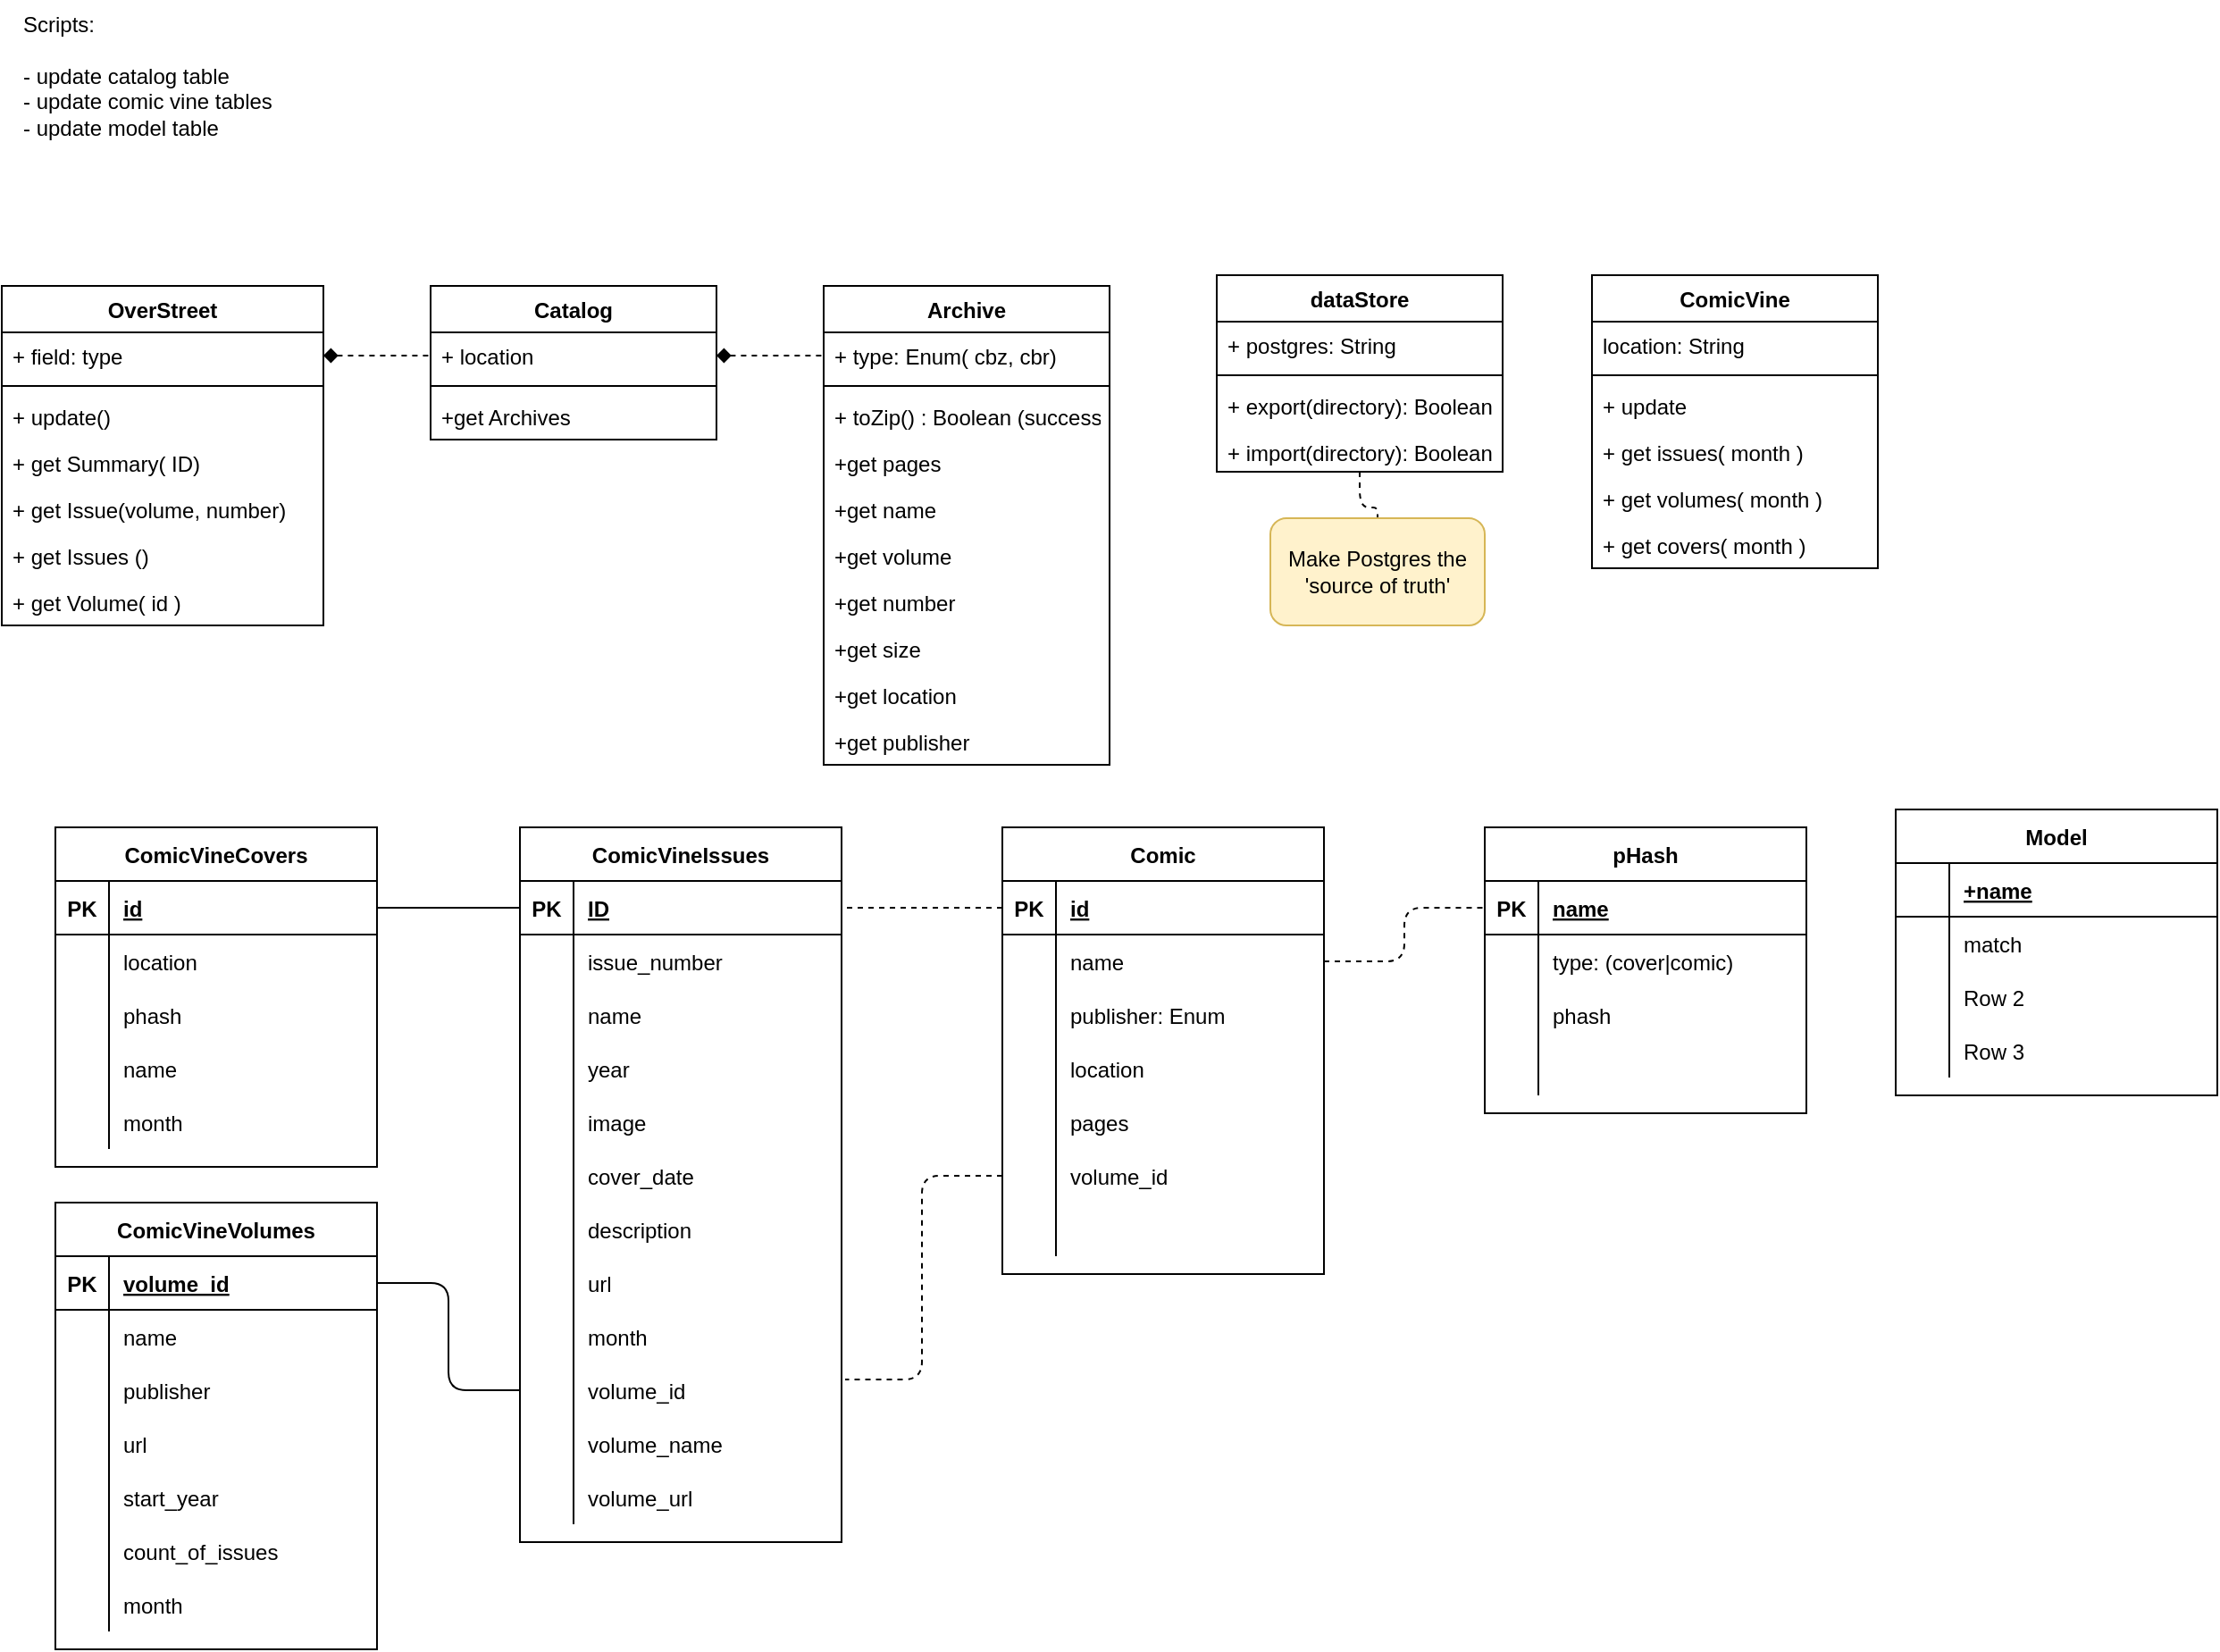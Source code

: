 <mxfile version="14.5.1" type="github">
  <diagram id="c1I_f8SyHhkU-Pk8lgE2" name="Page-1">
    <mxGraphModel dx="1041" dy="724" grid="1" gridSize="10" guides="1" tooltips="1" connect="1" arrows="1" fold="1" page="1" pageScale="1" pageWidth="850" pageHeight="1100" math="0" shadow="0">
      <root>
        <mxCell id="0" />
        <mxCell id="1" parent="0" />
        <mxCell id="1IS7BStLVFcR3rTWdyig-1" value="ComicVineIssues" style="shape=table;startSize=30;container=1;collapsible=1;childLayout=tableLayout;fixedRows=1;rowLines=0;fontStyle=1;align=center;resizeLast=1;" vertex="1" parent="1">
          <mxGeometry x="360" y="513" width="180" height="400" as="geometry">
            <mxRectangle x="330" y="240" width="70" height="30" as="alternateBounds" />
          </mxGeometry>
        </mxCell>
        <mxCell id="1IS7BStLVFcR3rTWdyig-2" value="" style="shape=partialRectangle;collapsible=0;dropTarget=0;pointerEvents=0;fillColor=none;top=0;left=0;bottom=1;right=0;points=[[0,0.5],[1,0.5]];portConstraint=eastwest;" vertex="1" parent="1IS7BStLVFcR3rTWdyig-1">
          <mxGeometry y="30" width="180" height="30" as="geometry" />
        </mxCell>
        <mxCell id="1IS7BStLVFcR3rTWdyig-3" value="PK" style="shape=partialRectangle;connectable=0;fillColor=none;top=0;left=0;bottom=0;right=0;fontStyle=1;overflow=hidden;" vertex="1" parent="1IS7BStLVFcR3rTWdyig-2">
          <mxGeometry width="30" height="30" as="geometry" />
        </mxCell>
        <mxCell id="1IS7BStLVFcR3rTWdyig-4" value="ID" style="shape=partialRectangle;connectable=0;fillColor=none;top=0;left=0;bottom=0;right=0;align=left;spacingLeft=6;fontStyle=5;overflow=hidden;" vertex="1" parent="1IS7BStLVFcR3rTWdyig-2">
          <mxGeometry x="30" width="150" height="30" as="geometry" />
        </mxCell>
        <mxCell id="1IS7BStLVFcR3rTWdyig-21" value="" style="shape=partialRectangle;collapsible=0;dropTarget=0;pointerEvents=0;fillColor=none;top=0;left=0;bottom=0;right=0;points=[[0,0.5],[1,0.5]];portConstraint=eastwest;" vertex="1" parent="1IS7BStLVFcR3rTWdyig-1">
          <mxGeometry y="60" width="180" height="30" as="geometry" />
        </mxCell>
        <mxCell id="1IS7BStLVFcR3rTWdyig-22" value="" style="shape=partialRectangle;connectable=0;fillColor=none;top=0;left=0;bottom=0;right=0;editable=1;overflow=hidden;" vertex="1" parent="1IS7BStLVFcR3rTWdyig-21">
          <mxGeometry width="30" height="30" as="geometry" />
        </mxCell>
        <mxCell id="1IS7BStLVFcR3rTWdyig-23" value="issue_number" style="shape=partialRectangle;connectable=0;fillColor=none;top=0;left=0;bottom=0;right=0;align=left;spacingLeft=6;overflow=hidden;" vertex="1" parent="1IS7BStLVFcR3rTWdyig-21">
          <mxGeometry x="30" width="150" height="30" as="geometry" />
        </mxCell>
        <mxCell id="1IS7BStLVFcR3rTWdyig-192" value="" style="shape=partialRectangle;collapsible=0;dropTarget=0;pointerEvents=0;fillColor=none;top=0;left=0;bottom=0;right=0;points=[[0,0.5],[1,0.5]];portConstraint=eastwest;" vertex="1" parent="1IS7BStLVFcR3rTWdyig-1">
          <mxGeometry y="90" width="180" height="30" as="geometry" />
        </mxCell>
        <mxCell id="1IS7BStLVFcR3rTWdyig-193" value="" style="shape=partialRectangle;connectable=0;fillColor=none;top=0;left=0;bottom=0;right=0;editable=1;overflow=hidden;" vertex="1" parent="1IS7BStLVFcR3rTWdyig-192">
          <mxGeometry width="30" height="30" as="geometry" />
        </mxCell>
        <mxCell id="1IS7BStLVFcR3rTWdyig-194" value="name" style="shape=partialRectangle;connectable=0;fillColor=none;top=0;left=0;bottom=0;right=0;align=left;spacingLeft=6;overflow=hidden;" vertex="1" parent="1IS7BStLVFcR3rTWdyig-192">
          <mxGeometry x="30" width="150" height="30" as="geometry" />
        </mxCell>
        <mxCell id="1IS7BStLVFcR3rTWdyig-5" value="" style="shape=partialRectangle;collapsible=0;dropTarget=0;pointerEvents=0;fillColor=none;top=0;left=0;bottom=0;right=0;points=[[0,0.5],[1,0.5]];portConstraint=eastwest;" vertex="1" parent="1IS7BStLVFcR3rTWdyig-1">
          <mxGeometry y="120" width="180" height="30" as="geometry" />
        </mxCell>
        <mxCell id="1IS7BStLVFcR3rTWdyig-6" value="" style="shape=partialRectangle;connectable=0;fillColor=none;top=0;left=0;bottom=0;right=0;editable=1;overflow=hidden;" vertex="1" parent="1IS7BStLVFcR3rTWdyig-5">
          <mxGeometry width="30" height="30" as="geometry" />
        </mxCell>
        <mxCell id="1IS7BStLVFcR3rTWdyig-7" value="year" style="shape=partialRectangle;connectable=0;fillColor=none;top=0;left=0;bottom=0;right=0;align=left;spacingLeft=6;overflow=hidden;" vertex="1" parent="1IS7BStLVFcR3rTWdyig-5">
          <mxGeometry x="30" width="150" height="30" as="geometry" />
        </mxCell>
        <mxCell id="1IS7BStLVFcR3rTWdyig-11" value="" style="shape=partialRectangle;collapsible=0;dropTarget=0;pointerEvents=0;fillColor=none;top=0;left=0;bottom=0;right=0;points=[[0,0.5],[1,0.5]];portConstraint=eastwest;" vertex="1" parent="1IS7BStLVFcR3rTWdyig-1">
          <mxGeometry y="150" width="180" height="30" as="geometry" />
        </mxCell>
        <mxCell id="1IS7BStLVFcR3rTWdyig-12" value="" style="shape=partialRectangle;connectable=0;fillColor=none;top=0;left=0;bottom=0;right=0;editable=1;overflow=hidden;" vertex="1" parent="1IS7BStLVFcR3rTWdyig-11">
          <mxGeometry width="30" height="30" as="geometry" />
        </mxCell>
        <mxCell id="1IS7BStLVFcR3rTWdyig-13" value="image" style="shape=partialRectangle;connectable=0;fillColor=none;top=0;left=0;bottom=0;right=0;align=left;spacingLeft=6;overflow=hidden;" vertex="1" parent="1IS7BStLVFcR3rTWdyig-11">
          <mxGeometry x="30" width="150" height="30" as="geometry" />
        </mxCell>
        <mxCell id="1IS7BStLVFcR3rTWdyig-15" value="" style="shape=partialRectangle;collapsible=0;dropTarget=0;pointerEvents=0;fillColor=none;top=0;left=0;bottom=0;right=0;points=[[0,0.5],[1,0.5]];portConstraint=eastwest;" vertex="1" parent="1IS7BStLVFcR3rTWdyig-1">
          <mxGeometry y="180" width="180" height="30" as="geometry" />
        </mxCell>
        <mxCell id="1IS7BStLVFcR3rTWdyig-16" value="" style="shape=partialRectangle;connectable=0;fillColor=none;top=0;left=0;bottom=0;right=0;editable=1;overflow=hidden;" vertex="1" parent="1IS7BStLVFcR3rTWdyig-15">
          <mxGeometry width="30" height="30" as="geometry" />
        </mxCell>
        <mxCell id="1IS7BStLVFcR3rTWdyig-17" value="cover_date" style="shape=partialRectangle;connectable=0;fillColor=none;top=0;left=0;bottom=0;right=0;align=left;spacingLeft=6;overflow=hidden;" vertex="1" parent="1IS7BStLVFcR3rTWdyig-15">
          <mxGeometry x="30" width="150" height="30" as="geometry" />
        </mxCell>
        <mxCell id="1IS7BStLVFcR3rTWdyig-18" value="" style="shape=partialRectangle;collapsible=0;dropTarget=0;pointerEvents=0;fillColor=none;top=0;left=0;bottom=0;right=0;points=[[0,0.5],[1,0.5]];portConstraint=eastwest;" vertex="1" parent="1IS7BStLVFcR3rTWdyig-1">
          <mxGeometry y="210" width="180" height="30" as="geometry" />
        </mxCell>
        <mxCell id="1IS7BStLVFcR3rTWdyig-19" value="" style="shape=partialRectangle;connectable=0;fillColor=none;top=0;left=0;bottom=0;right=0;editable=1;overflow=hidden;" vertex="1" parent="1IS7BStLVFcR3rTWdyig-18">
          <mxGeometry width="30" height="30" as="geometry" />
        </mxCell>
        <mxCell id="1IS7BStLVFcR3rTWdyig-20" value="description" style="shape=partialRectangle;connectable=0;fillColor=none;top=0;left=0;bottom=0;right=0;align=left;spacingLeft=6;overflow=hidden;" vertex="1" parent="1IS7BStLVFcR3rTWdyig-18">
          <mxGeometry x="30" width="150" height="30" as="geometry" />
        </mxCell>
        <mxCell id="1IS7BStLVFcR3rTWdyig-24" value="" style="shape=partialRectangle;collapsible=0;dropTarget=0;pointerEvents=0;fillColor=none;top=0;left=0;bottom=0;right=0;points=[[0,0.5],[1,0.5]];portConstraint=eastwest;" vertex="1" parent="1IS7BStLVFcR3rTWdyig-1">
          <mxGeometry y="240" width="180" height="30" as="geometry" />
        </mxCell>
        <mxCell id="1IS7BStLVFcR3rTWdyig-25" value="" style="shape=partialRectangle;connectable=0;fillColor=none;top=0;left=0;bottom=0;right=0;editable=1;overflow=hidden;" vertex="1" parent="1IS7BStLVFcR3rTWdyig-24">
          <mxGeometry width="30" height="30" as="geometry" />
        </mxCell>
        <mxCell id="1IS7BStLVFcR3rTWdyig-26" value="url" style="shape=partialRectangle;connectable=0;fillColor=none;top=0;left=0;bottom=0;right=0;align=left;spacingLeft=6;overflow=hidden;" vertex="1" parent="1IS7BStLVFcR3rTWdyig-24">
          <mxGeometry x="30" width="150" height="30" as="geometry" />
        </mxCell>
        <mxCell id="1IS7BStLVFcR3rTWdyig-109" value="" style="shape=partialRectangle;collapsible=0;dropTarget=0;pointerEvents=0;fillColor=none;top=0;left=0;bottom=0;right=0;points=[[0,0.5],[1,0.5]];portConstraint=eastwest;" vertex="1" parent="1IS7BStLVFcR3rTWdyig-1">
          <mxGeometry y="270" width="180" height="30" as="geometry" />
        </mxCell>
        <mxCell id="1IS7BStLVFcR3rTWdyig-110" value="" style="shape=partialRectangle;connectable=0;fillColor=none;top=0;left=0;bottom=0;right=0;editable=1;overflow=hidden;" vertex="1" parent="1IS7BStLVFcR3rTWdyig-109">
          <mxGeometry width="30" height="30" as="geometry" />
        </mxCell>
        <mxCell id="1IS7BStLVFcR3rTWdyig-111" value="month" style="shape=partialRectangle;connectable=0;fillColor=none;top=0;left=0;bottom=0;right=0;align=left;spacingLeft=6;overflow=hidden;" vertex="1" parent="1IS7BStLVFcR3rTWdyig-109">
          <mxGeometry x="30" width="150" height="30" as="geometry" />
        </mxCell>
        <mxCell id="1IS7BStLVFcR3rTWdyig-8" value="" style="shape=partialRectangle;collapsible=0;dropTarget=0;pointerEvents=0;fillColor=none;top=0;left=0;bottom=0;right=0;points=[[0,0.5],[1,0.5]];portConstraint=eastwest;" vertex="1" parent="1IS7BStLVFcR3rTWdyig-1">
          <mxGeometry y="300" width="180" height="30" as="geometry" />
        </mxCell>
        <mxCell id="1IS7BStLVFcR3rTWdyig-9" value="" style="shape=partialRectangle;connectable=0;fillColor=none;top=0;left=0;bottom=0;right=0;editable=1;overflow=hidden;" vertex="1" parent="1IS7BStLVFcR3rTWdyig-8">
          <mxGeometry width="30" height="30" as="geometry" />
        </mxCell>
        <mxCell id="1IS7BStLVFcR3rTWdyig-10" value="volume_id" style="shape=partialRectangle;connectable=0;fillColor=none;top=0;left=0;bottom=0;right=0;align=left;spacingLeft=6;overflow=hidden;" vertex="1" parent="1IS7BStLVFcR3rTWdyig-8">
          <mxGeometry x="30" width="150" height="30" as="geometry" />
        </mxCell>
        <mxCell id="1IS7BStLVFcR3rTWdyig-195" value="" style="shape=partialRectangle;collapsible=0;dropTarget=0;pointerEvents=0;fillColor=none;top=0;left=0;bottom=0;right=0;points=[[0,0.5],[1,0.5]];portConstraint=eastwest;" vertex="1" parent="1IS7BStLVFcR3rTWdyig-1">
          <mxGeometry y="330" width="180" height="30" as="geometry" />
        </mxCell>
        <mxCell id="1IS7BStLVFcR3rTWdyig-196" value="" style="shape=partialRectangle;connectable=0;fillColor=none;top=0;left=0;bottom=0;right=0;editable=1;overflow=hidden;" vertex="1" parent="1IS7BStLVFcR3rTWdyig-195">
          <mxGeometry width="30" height="30" as="geometry" />
        </mxCell>
        <mxCell id="1IS7BStLVFcR3rTWdyig-197" value="volume_name" style="shape=partialRectangle;connectable=0;fillColor=none;top=0;left=0;bottom=0;right=0;align=left;spacingLeft=6;overflow=hidden;" vertex="1" parent="1IS7BStLVFcR3rTWdyig-195">
          <mxGeometry x="30" width="150" height="30" as="geometry" />
        </mxCell>
        <mxCell id="1IS7BStLVFcR3rTWdyig-198" value="" style="shape=partialRectangle;collapsible=0;dropTarget=0;pointerEvents=0;fillColor=none;top=0;left=0;bottom=0;right=0;points=[[0,0.5],[1,0.5]];portConstraint=eastwest;" vertex="1" parent="1IS7BStLVFcR3rTWdyig-1">
          <mxGeometry y="360" width="180" height="30" as="geometry" />
        </mxCell>
        <mxCell id="1IS7BStLVFcR3rTWdyig-199" value="" style="shape=partialRectangle;connectable=0;fillColor=none;top=0;left=0;bottom=0;right=0;editable=1;overflow=hidden;" vertex="1" parent="1IS7BStLVFcR3rTWdyig-198">
          <mxGeometry width="30" height="30" as="geometry" />
        </mxCell>
        <mxCell id="1IS7BStLVFcR3rTWdyig-200" value="volume_url" style="shape=partialRectangle;connectable=0;fillColor=none;top=0;left=0;bottom=0;right=0;align=left;spacingLeft=6;overflow=hidden;" vertex="1" parent="1IS7BStLVFcR3rTWdyig-198">
          <mxGeometry x="30" width="150" height="30" as="geometry" />
        </mxCell>
        <mxCell id="1IS7BStLVFcR3rTWdyig-27" value="ComicVineCovers" style="shape=table;startSize=30;container=1;collapsible=1;childLayout=tableLayout;fixedRows=1;rowLines=0;fontStyle=1;align=center;resizeLast=1;" vertex="1" parent="1">
          <mxGeometry x="100" y="513" width="180" height="190" as="geometry" />
        </mxCell>
        <mxCell id="1IS7BStLVFcR3rTWdyig-28" value="" style="shape=partialRectangle;collapsible=0;dropTarget=0;pointerEvents=0;fillColor=none;top=0;left=0;bottom=1;right=0;points=[[0,0.5],[1,0.5]];portConstraint=eastwest;" vertex="1" parent="1IS7BStLVFcR3rTWdyig-27">
          <mxGeometry y="30" width="180" height="30" as="geometry" />
        </mxCell>
        <mxCell id="1IS7BStLVFcR3rTWdyig-29" value="PK" style="shape=partialRectangle;connectable=0;fillColor=none;top=0;left=0;bottom=0;right=0;fontStyle=1;overflow=hidden;" vertex="1" parent="1IS7BStLVFcR3rTWdyig-28">
          <mxGeometry width="30" height="30" as="geometry" />
        </mxCell>
        <mxCell id="1IS7BStLVFcR3rTWdyig-30" value="id" style="shape=partialRectangle;connectable=0;fillColor=none;top=0;left=0;bottom=0;right=0;align=left;spacingLeft=6;fontStyle=5;overflow=hidden;" vertex="1" parent="1IS7BStLVFcR3rTWdyig-28">
          <mxGeometry x="30" width="150" height="30" as="geometry" />
        </mxCell>
        <mxCell id="1IS7BStLVFcR3rTWdyig-31" value="" style="shape=partialRectangle;collapsible=0;dropTarget=0;pointerEvents=0;fillColor=none;top=0;left=0;bottom=0;right=0;points=[[0,0.5],[1,0.5]];portConstraint=eastwest;" vertex="1" parent="1IS7BStLVFcR3rTWdyig-27">
          <mxGeometry y="60" width="180" height="30" as="geometry" />
        </mxCell>
        <mxCell id="1IS7BStLVFcR3rTWdyig-32" value="" style="shape=partialRectangle;connectable=0;fillColor=none;top=0;left=0;bottom=0;right=0;editable=1;overflow=hidden;" vertex="1" parent="1IS7BStLVFcR3rTWdyig-31">
          <mxGeometry width="30" height="30" as="geometry" />
        </mxCell>
        <mxCell id="1IS7BStLVFcR3rTWdyig-33" value="location" style="shape=partialRectangle;connectable=0;fillColor=none;top=0;left=0;bottom=0;right=0;align=left;spacingLeft=6;overflow=hidden;" vertex="1" parent="1IS7BStLVFcR3rTWdyig-31">
          <mxGeometry x="30" width="150" height="30" as="geometry" />
        </mxCell>
        <mxCell id="1IS7BStLVFcR3rTWdyig-34" value="" style="shape=partialRectangle;collapsible=0;dropTarget=0;pointerEvents=0;fillColor=none;top=0;left=0;bottom=0;right=0;points=[[0,0.5],[1,0.5]];portConstraint=eastwest;" vertex="1" parent="1IS7BStLVFcR3rTWdyig-27">
          <mxGeometry y="90" width="180" height="30" as="geometry" />
        </mxCell>
        <mxCell id="1IS7BStLVFcR3rTWdyig-35" value="" style="shape=partialRectangle;connectable=0;fillColor=none;top=0;left=0;bottom=0;right=0;editable=1;overflow=hidden;" vertex="1" parent="1IS7BStLVFcR3rTWdyig-34">
          <mxGeometry width="30" height="30" as="geometry" />
        </mxCell>
        <mxCell id="1IS7BStLVFcR3rTWdyig-36" value="phash" style="shape=partialRectangle;connectable=0;fillColor=none;top=0;left=0;bottom=0;right=0;align=left;spacingLeft=6;overflow=hidden;" vertex="1" parent="1IS7BStLVFcR3rTWdyig-34">
          <mxGeometry x="30" width="150" height="30" as="geometry" />
        </mxCell>
        <mxCell id="1IS7BStLVFcR3rTWdyig-37" value="" style="shape=partialRectangle;collapsible=0;dropTarget=0;pointerEvents=0;fillColor=none;top=0;left=0;bottom=0;right=0;points=[[0,0.5],[1,0.5]];portConstraint=eastwest;" vertex="1" parent="1IS7BStLVFcR3rTWdyig-27">
          <mxGeometry y="120" width="180" height="30" as="geometry" />
        </mxCell>
        <mxCell id="1IS7BStLVFcR3rTWdyig-38" value="" style="shape=partialRectangle;connectable=0;fillColor=none;top=0;left=0;bottom=0;right=0;editable=1;overflow=hidden;" vertex="1" parent="1IS7BStLVFcR3rTWdyig-37">
          <mxGeometry width="30" height="30" as="geometry" />
        </mxCell>
        <mxCell id="1IS7BStLVFcR3rTWdyig-39" value="name" style="shape=partialRectangle;connectable=0;fillColor=none;top=0;left=0;bottom=0;right=0;align=left;spacingLeft=6;overflow=hidden;" vertex="1" parent="1IS7BStLVFcR3rTWdyig-37">
          <mxGeometry x="30" width="150" height="30" as="geometry" />
        </mxCell>
        <mxCell id="1IS7BStLVFcR3rTWdyig-98" value="" style="shape=partialRectangle;collapsible=0;dropTarget=0;pointerEvents=0;fillColor=none;top=0;left=0;bottom=0;right=0;points=[[0,0.5],[1,0.5]];portConstraint=eastwest;" vertex="1" parent="1IS7BStLVFcR3rTWdyig-27">
          <mxGeometry y="150" width="180" height="30" as="geometry" />
        </mxCell>
        <mxCell id="1IS7BStLVFcR3rTWdyig-99" value="" style="shape=partialRectangle;connectable=0;fillColor=none;top=0;left=0;bottom=0;right=0;editable=1;overflow=hidden;" vertex="1" parent="1IS7BStLVFcR3rTWdyig-98">
          <mxGeometry width="30" height="30" as="geometry" />
        </mxCell>
        <mxCell id="1IS7BStLVFcR3rTWdyig-100" value="month" style="shape=partialRectangle;connectable=0;fillColor=none;top=0;left=0;bottom=0;right=0;align=left;spacingLeft=6;overflow=hidden;" vertex="1" parent="1IS7BStLVFcR3rTWdyig-98">
          <mxGeometry x="30" width="150" height="30" as="geometry" />
        </mxCell>
        <mxCell id="1IS7BStLVFcR3rTWdyig-40" style="edgeStyle=orthogonalEdgeStyle;rounded=0;orthogonalLoop=1;jettySize=auto;html=1;exitX=0;exitY=0.5;exitDx=0;exitDy=0;entryX=1;entryY=0.5;entryDx=0;entryDy=0;endArrow=none;endFill=0;" edge="1" parent="1" source="1IS7BStLVFcR3rTWdyig-2" target="1IS7BStLVFcR3rTWdyig-28">
          <mxGeometry relative="1" as="geometry" />
        </mxCell>
        <mxCell id="1IS7BStLVFcR3rTWdyig-41" value="ComicVineVolumes" style="shape=table;startSize=30;container=1;collapsible=1;childLayout=tableLayout;fixedRows=1;rowLines=0;fontStyle=1;align=center;resizeLast=1;" vertex="1" parent="1">
          <mxGeometry x="100" y="723" width="180" height="250" as="geometry" />
        </mxCell>
        <mxCell id="1IS7BStLVFcR3rTWdyig-42" value="" style="shape=partialRectangle;collapsible=0;dropTarget=0;pointerEvents=0;fillColor=none;top=0;left=0;bottom=1;right=0;points=[[0,0.5],[1,0.5]];portConstraint=eastwest;" vertex="1" parent="1IS7BStLVFcR3rTWdyig-41">
          <mxGeometry y="30" width="180" height="30" as="geometry" />
        </mxCell>
        <mxCell id="1IS7BStLVFcR3rTWdyig-43" value="PK" style="shape=partialRectangle;connectable=0;fillColor=none;top=0;left=0;bottom=0;right=0;fontStyle=1;overflow=hidden;" vertex="1" parent="1IS7BStLVFcR3rTWdyig-42">
          <mxGeometry width="30" height="30" as="geometry" />
        </mxCell>
        <mxCell id="1IS7BStLVFcR3rTWdyig-44" value="volume_id" style="shape=partialRectangle;connectable=0;fillColor=none;top=0;left=0;bottom=0;right=0;align=left;spacingLeft=6;fontStyle=5;overflow=hidden;" vertex="1" parent="1IS7BStLVFcR3rTWdyig-42">
          <mxGeometry x="30" width="150" height="30" as="geometry" />
        </mxCell>
        <mxCell id="1IS7BStLVFcR3rTWdyig-45" value="" style="shape=partialRectangle;collapsible=0;dropTarget=0;pointerEvents=0;fillColor=none;top=0;left=0;bottom=0;right=0;points=[[0,0.5],[1,0.5]];portConstraint=eastwest;" vertex="1" parent="1IS7BStLVFcR3rTWdyig-41">
          <mxGeometry y="60" width="180" height="30" as="geometry" />
        </mxCell>
        <mxCell id="1IS7BStLVFcR3rTWdyig-46" value="" style="shape=partialRectangle;connectable=0;fillColor=none;top=0;left=0;bottom=0;right=0;editable=1;overflow=hidden;" vertex="1" parent="1IS7BStLVFcR3rTWdyig-45">
          <mxGeometry width="30" height="30" as="geometry" />
        </mxCell>
        <mxCell id="1IS7BStLVFcR3rTWdyig-47" value="name" style="shape=partialRectangle;connectable=0;fillColor=none;top=0;left=0;bottom=0;right=0;align=left;spacingLeft=6;overflow=hidden;" vertex="1" parent="1IS7BStLVFcR3rTWdyig-45">
          <mxGeometry x="30" width="150" height="30" as="geometry" />
        </mxCell>
        <mxCell id="1IS7BStLVFcR3rTWdyig-48" value="" style="shape=partialRectangle;collapsible=0;dropTarget=0;pointerEvents=0;fillColor=none;top=0;left=0;bottom=0;right=0;points=[[0,0.5],[1,0.5]];portConstraint=eastwest;" vertex="1" parent="1IS7BStLVFcR3rTWdyig-41">
          <mxGeometry y="90" width="180" height="30" as="geometry" />
        </mxCell>
        <mxCell id="1IS7BStLVFcR3rTWdyig-49" value="" style="shape=partialRectangle;connectable=0;fillColor=none;top=0;left=0;bottom=0;right=0;editable=1;overflow=hidden;" vertex="1" parent="1IS7BStLVFcR3rTWdyig-48">
          <mxGeometry width="30" height="30" as="geometry" />
        </mxCell>
        <mxCell id="1IS7BStLVFcR3rTWdyig-50" value="publisher" style="shape=partialRectangle;connectable=0;fillColor=none;top=0;left=0;bottom=0;right=0;align=left;spacingLeft=6;overflow=hidden;" vertex="1" parent="1IS7BStLVFcR3rTWdyig-48">
          <mxGeometry x="30" width="150" height="30" as="geometry" />
        </mxCell>
        <mxCell id="1IS7BStLVFcR3rTWdyig-51" value="" style="shape=partialRectangle;collapsible=0;dropTarget=0;pointerEvents=0;fillColor=none;top=0;left=0;bottom=0;right=0;points=[[0,0.5],[1,0.5]];portConstraint=eastwest;" vertex="1" parent="1IS7BStLVFcR3rTWdyig-41">
          <mxGeometry y="120" width="180" height="30" as="geometry" />
        </mxCell>
        <mxCell id="1IS7BStLVFcR3rTWdyig-52" value="" style="shape=partialRectangle;connectable=0;fillColor=none;top=0;left=0;bottom=0;right=0;editable=1;overflow=hidden;" vertex="1" parent="1IS7BStLVFcR3rTWdyig-51">
          <mxGeometry width="30" height="30" as="geometry" />
        </mxCell>
        <mxCell id="1IS7BStLVFcR3rTWdyig-53" value="url" style="shape=partialRectangle;connectable=0;fillColor=none;top=0;left=0;bottom=0;right=0;align=left;spacingLeft=6;overflow=hidden;" vertex="1" parent="1IS7BStLVFcR3rTWdyig-51">
          <mxGeometry x="30" width="150" height="30" as="geometry" />
        </mxCell>
        <mxCell id="1IS7BStLVFcR3rTWdyig-55" value="" style="shape=partialRectangle;collapsible=0;dropTarget=0;pointerEvents=0;fillColor=none;top=0;left=0;bottom=0;right=0;points=[[0,0.5],[1,0.5]];portConstraint=eastwest;" vertex="1" parent="1IS7BStLVFcR3rTWdyig-41">
          <mxGeometry y="150" width="180" height="30" as="geometry" />
        </mxCell>
        <mxCell id="1IS7BStLVFcR3rTWdyig-56" value="" style="shape=partialRectangle;connectable=0;fillColor=none;top=0;left=0;bottom=0;right=0;editable=1;overflow=hidden;" vertex="1" parent="1IS7BStLVFcR3rTWdyig-55">
          <mxGeometry width="30" height="30" as="geometry" />
        </mxCell>
        <mxCell id="1IS7BStLVFcR3rTWdyig-57" value="start_year" style="shape=partialRectangle;connectable=0;fillColor=none;top=0;left=0;bottom=0;right=0;align=left;spacingLeft=6;overflow=hidden;" vertex="1" parent="1IS7BStLVFcR3rTWdyig-55">
          <mxGeometry x="30" width="150" height="30" as="geometry" />
        </mxCell>
        <mxCell id="1IS7BStLVFcR3rTWdyig-58" value="" style="shape=partialRectangle;collapsible=0;dropTarget=0;pointerEvents=0;fillColor=none;top=0;left=0;bottom=0;right=0;points=[[0,0.5],[1,0.5]];portConstraint=eastwest;" vertex="1" parent="1IS7BStLVFcR3rTWdyig-41">
          <mxGeometry y="180" width="180" height="30" as="geometry" />
        </mxCell>
        <mxCell id="1IS7BStLVFcR3rTWdyig-59" value="" style="shape=partialRectangle;connectable=0;fillColor=none;top=0;left=0;bottom=0;right=0;editable=1;overflow=hidden;" vertex="1" parent="1IS7BStLVFcR3rTWdyig-58">
          <mxGeometry width="30" height="30" as="geometry" />
        </mxCell>
        <mxCell id="1IS7BStLVFcR3rTWdyig-60" value="count_of_issues" style="shape=partialRectangle;connectable=0;fillColor=none;top=0;left=0;bottom=0;right=0;align=left;spacingLeft=6;overflow=hidden;" vertex="1" parent="1IS7BStLVFcR3rTWdyig-58">
          <mxGeometry x="30" width="150" height="30" as="geometry" />
        </mxCell>
        <mxCell id="1IS7BStLVFcR3rTWdyig-115" value="" style="shape=partialRectangle;collapsible=0;dropTarget=0;pointerEvents=0;fillColor=none;top=0;left=0;bottom=0;right=0;points=[[0,0.5],[1,0.5]];portConstraint=eastwest;" vertex="1" parent="1IS7BStLVFcR3rTWdyig-41">
          <mxGeometry y="210" width="180" height="30" as="geometry" />
        </mxCell>
        <mxCell id="1IS7BStLVFcR3rTWdyig-116" value="" style="shape=partialRectangle;connectable=0;fillColor=none;top=0;left=0;bottom=0;right=0;editable=1;overflow=hidden;" vertex="1" parent="1IS7BStLVFcR3rTWdyig-115">
          <mxGeometry width="30" height="30" as="geometry" />
        </mxCell>
        <mxCell id="1IS7BStLVFcR3rTWdyig-117" value="month" style="shape=partialRectangle;connectable=0;fillColor=none;top=0;left=0;bottom=0;right=0;align=left;spacingLeft=6;overflow=hidden;" vertex="1" parent="1IS7BStLVFcR3rTWdyig-115">
          <mxGeometry x="30" width="150" height="30" as="geometry" />
        </mxCell>
        <mxCell id="1IS7BStLVFcR3rTWdyig-54" style="edgeStyle=orthogonalEdgeStyle;rounded=1;orthogonalLoop=1;jettySize=auto;html=1;exitX=1;exitY=0.5;exitDx=0;exitDy=0;endArrow=none;endFill=0;" edge="1" parent="1" source="1IS7BStLVFcR3rTWdyig-42" target="1IS7BStLVFcR3rTWdyig-8">
          <mxGeometry relative="1" as="geometry" />
        </mxCell>
        <mxCell id="1IS7BStLVFcR3rTWdyig-61" value="Comic" style="shape=table;startSize=30;container=1;collapsible=1;childLayout=tableLayout;fixedRows=1;rowLines=0;fontStyle=1;align=center;resizeLast=1;" vertex="1" parent="1">
          <mxGeometry x="630" y="513" width="180" height="250" as="geometry" />
        </mxCell>
        <mxCell id="1IS7BStLVFcR3rTWdyig-62" value="" style="shape=partialRectangle;collapsible=0;dropTarget=0;pointerEvents=0;fillColor=none;top=0;left=0;bottom=1;right=0;points=[[0,0.5],[1,0.5]];portConstraint=eastwest;" vertex="1" parent="1IS7BStLVFcR3rTWdyig-61">
          <mxGeometry y="30" width="180" height="30" as="geometry" />
        </mxCell>
        <mxCell id="1IS7BStLVFcR3rTWdyig-63" value="PK" style="shape=partialRectangle;connectable=0;fillColor=none;top=0;left=0;bottom=0;right=0;fontStyle=1;overflow=hidden;" vertex="1" parent="1IS7BStLVFcR3rTWdyig-62">
          <mxGeometry width="30" height="30" as="geometry" />
        </mxCell>
        <mxCell id="1IS7BStLVFcR3rTWdyig-64" value="id" style="shape=partialRectangle;connectable=0;fillColor=none;top=0;left=0;bottom=0;right=0;align=left;spacingLeft=6;fontStyle=5;overflow=hidden;" vertex="1" parent="1IS7BStLVFcR3rTWdyig-62">
          <mxGeometry x="30" width="150" height="30" as="geometry" />
        </mxCell>
        <mxCell id="1IS7BStLVFcR3rTWdyig-65" value="" style="shape=partialRectangle;collapsible=0;dropTarget=0;pointerEvents=0;fillColor=none;top=0;left=0;bottom=0;right=0;points=[[0,0.5],[1,0.5]];portConstraint=eastwest;" vertex="1" parent="1IS7BStLVFcR3rTWdyig-61">
          <mxGeometry y="60" width="180" height="30" as="geometry" />
        </mxCell>
        <mxCell id="1IS7BStLVFcR3rTWdyig-66" value="" style="shape=partialRectangle;connectable=0;fillColor=none;top=0;left=0;bottom=0;right=0;editable=1;overflow=hidden;" vertex="1" parent="1IS7BStLVFcR3rTWdyig-65">
          <mxGeometry width="30" height="30" as="geometry" />
        </mxCell>
        <mxCell id="1IS7BStLVFcR3rTWdyig-67" value="name" style="shape=partialRectangle;connectable=0;fillColor=none;top=0;left=0;bottom=0;right=0;align=left;spacingLeft=6;overflow=hidden;" vertex="1" parent="1IS7BStLVFcR3rTWdyig-65">
          <mxGeometry x="30" width="150" height="30" as="geometry" />
        </mxCell>
        <mxCell id="1IS7BStLVFcR3rTWdyig-71" value="" style="shape=partialRectangle;collapsible=0;dropTarget=0;pointerEvents=0;fillColor=none;top=0;left=0;bottom=0;right=0;points=[[0,0.5],[1,0.5]];portConstraint=eastwest;" vertex="1" parent="1IS7BStLVFcR3rTWdyig-61">
          <mxGeometry y="90" width="180" height="30" as="geometry" />
        </mxCell>
        <mxCell id="1IS7BStLVFcR3rTWdyig-72" value="" style="shape=partialRectangle;connectable=0;fillColor=none;top=0;left=0;bottom=0;right=0;editable=1;overflow=hidden;" vertex="1" parent="1IS7BStLVFcR3rTWdyig-71">
          <mxGeometry width="30" height="30" as="geometry" />
        </mxCell>
        <mxCell id="1IS7BStLVFcR3rTWdyig-73" value="publisher: Enum" style="shape=partialRectangle;connectable=0;fillColor=none;top=0;left=0;bottom=0;right=0;align=left;spacingLeft=6;overflow=hidden;" vertex="1" parent="1IS7BStLVFcR3rTWdyig-71">
          <mxGeometry x="30" width="150" height="30" as="geometry" />
        </mxCell>
        <mxCell id="1IS7BStLVFcR3rTWdyig-87" value="" style="shape=partialRectangle;collapsible=0;dropTarget=0;pointerEvents=0;fillColor=none;top=0;left=0;bottom=0;right=0;points=[[0,0.5],[1,0.5]];portConstraint=eastwest;" vertex="1" parent="1IS7BStLVFcR3rTWdyig-61">
          <mxGeometry y="120" width="180" height="30" as="geometry" />
        </mxCell>
        <mxCell id="1IS7BStLVFcR3rTWdyig-88" value="" style="shape=partialRectangle;connectable=0;fillColor=none;top=0;left=0;bottom=0;right=0;editable=1;overflow=hidden;" vertex="1" parent="1IS7BStLVFcR3rTWdyig-87">
          <mxGeometry width="30" height="30" as="geometry" />
        </mxCell>
        <mxCell id="1IS7BStLVFcR3rTWdyig-89" value="location" style="shape=partialRectangle;connectable=0;fillColor=none;top=0;left=0;bottom=0;right=0;align=left;spacingLeft=6;overflow=hidden;" vertex="1" parent="1IS7BStLVFcR3rTWdyig-87">
          <mxGeometry x="30" width="150" height="30" as="geometry" />
        </mxCell>
        <mxCell id="1IS7BStLVFcR3rTWdyig-90" value="" style="shape=partialRectangle;collapsible=0;dropTarget=0;pointerEvents=0;fillColor=none;top=0;left=0;bottom=0;right=0;points=[[0,0.5],[1,0.5]];portConstraint=eastwest;" vertex="1" parent="1IS7BStLVFcR3rTWdyig-61">
          <mxGeometry y="150" width="180" height="30" as="geometry" />
        </mxCell>
        <mxCell id="1IS7BStLVFcR3rTWdyig-91" value="" style="shape=partialRectangle;connectable=0;fillColor=none;top=0;left=0;bottom=0;right=0;editable=1;overflow=hidden;" vertex="1" parent="1IS7BStLVFcR3rTWdyig-90">
          <mxGeometry width="30" height="30" as="geometry" />
        </mxCell>
        <mxCell id="1IS7BStLVFcR3rTWdyig-92" value="pages" style="shape=partialRectangle;connectable=0;fillColor=none;top=0;left=0;bottom=0;right=0;align=left;spacingLeft=6;overflow=hidden;" vertex="1" parent="1IS7BStLVFcR3rTWdyig-90">
          <mxGeometry x="30" width="150" height="30" as="geometry" />
        </mxCell>
        <mxCell id="1IS7BStLVFcR3rTWdyig-94" value="" style="shape=partialRectangle;collapsible=0;dropTarget=0;pointerEvents=0;fillColor=none;top=0;left=0;bottom=0;right=0;points=[[0,0.5],[1,0.5]];portConstraint=eastwest;" vertex="1" parent="1IS7BStLVFcR3rTWdyig-61">
          <mxGeometry y="180" width="180" height="30" as="geometry" />
        </mxCell>
        <mxCell id="1IS7BStLVFcR3rTWdyig-95" value="" style="shape=partialRectangle;connectable=0;fillColor=none;top=0;left=0;bottom=0;right=0;editable=1;overflow=hidden;" vertex="1" parent="1IS7BStLVFcR3rTWdyig-94">
          <mxGeometry width="30" height="30" as="geometry" />
        </mxCell>
        <mxCell id="1IS7BStLVFcR3rTWdyig-96" value="volume_id" style="shape=partialRectangle;connectable=0;fillColor=none;top=0;left=0;bottom=0;right=0;align=left;spacingLeft=6;overflow=hidden;" vertex="1" parent="1IS7BStLVFcR3rTWdyig-94">
          <mxGeometry x="30" width="150" height="30" as="geometry" />
        </mxCell>
        <mxCell id="1IS7BStLVFcR3rTWdyig-68" value="" style="shape=partialRectangle;collapsible=0;dropTarget=0;pointerEvents=0;fillColor=none;top=0;left=0;bottom=0;right=0;points=[[0,0.5],[1,0.5]];portConstraint=eastwest;" vertex="1" parent="1IS7BStLVFcR3rTWdyig-61">
          <mxGeometry y="210" width="180" height="30" as="geometry" />
        </mxCell>
        <mxCell id="1IS7BStLVFcR3rTWdyig-69" value="" style="shape=partialRectangle;connectable=0;fillColor=none;top=0;left=0;bottom=0;right=0;editable=1;overflow=hidden;" vertex="1" parent="1IS7BStLVFcR3rTWdyig-68">
          <mxGeometry width="30" height="30" as="geometry" />
        </mxCell>
        <mxCell id="1IS7BStLVFcR3rTWdyig-70" value="" style="shape=partialRectangle;connectable=0;fillColor=none;top=0;left=0;bottom=0;right=0;align=left;spacingLeft=6;overflow=hidden;" vertex="1" parent="1IS7BStLVFcR3rTWdyig-68">
          <mxGeometry x="30" width="150" height="30" as="geometry" />
        </mxCell>
        <mxCell id="1IS7BStLVFcR3rTWdyig-93" style="edgeStyle=orthogonalEdgeStyle;rounded=1;orthogonalLoop=1;jettySize=auto;html=1;exitX=0;exitY=0.5;exitDx=0;exitDy=0;entryX=1;entryY=0.5;entryDx=0;entryDy=0;endArrow=none;endFill=0;dashed=1;" edge="1" parent="1" source="1IS7BStLVFcR3rTWdyig-62" target="1IS7BStLVFcR3rTWdyig-2">
          <mxGeometry relative="1" as="geometry" />
        </mxCell>
        <mxCell id="1IS7BStLVFcR3rTWdyig-97" style="edgeStyle=orthogonalEdgeStyle;rounded=1;orthogonalLoop=1;jettySize=auto;html=1;exitX=0;exitY=0.5;exitDx=0;exitDy=0;entryX=1.011;entryY=0.3;entryDx=0;entryDy=0;entryPerimeter=0;dashed=1;endArrow=none;endFill=0;" edge="1" parent="1" source="1IS7BStLVFcR3rTWdyig-94" target="1IS7BStLVFcR3rTWdyig-8">
          <mxGeometry relative="1" as="geometry" />
        </mxCell>
        <mxCell id="1IS7BStLVFcR3rTWdyig-101" value="ComicVine" style="swimlane;fontStyle=1;align=center;verticalAlign=top;childLayout=stackLayout;horizontal=1;startSize=26;horizontalStack=0;resizeParent=1;resizeParentMax=0;resizeLast=0;collapsible=1;marginBottom=0;" vertex="1" parent="1">
          <mxGeometry x="960" y="204" width="160" height="164" as="geometry" />
        </mxCell>
        <mxCell id="1IS7BStLVFcR3rTWdyig-102" value="location: String" style="text;strokeColor=none;fillColor=none;align=left;verticalAlign=top;spacingLeft=4;spacingRight=4;overflow=hidden;rotatable=0;points=[[0,0.5],[1,0.5]];portConstraint=eastwest;" vertex="1" parent="1IS7BStLVFcR3rTWdyig-101">
          <mxGeometry y="26" width="160" height="26" as="geometry" />
        </mxCell>
        <mxCell id="1IS7BStLVFcR3rTWdyig-103" value="" style="line;strokeWidth=1;fillColor=none;align=left;verticalAlign=middle;spacingTop=-1;spacingLeft=3;spacingRight=3;rotatable=0;labelPosition=right;points=[];portConstraint=eastwest;" vertex="1" parent="1IS7BStLVFcR3rTWdyig-101">
          <mxGeometry y="52" width="160" height="8" as="geometry" />
        </mxCell>
        <mxCell id="1IS7BStLVFcR3rTWdyig-104" value="+ update" style="text;strokeColor=none;fillColor=none;align=left;verticalAlign=top;spacingLeft=4;spacingRight=4;overflow=hidden;rotatable=0;points=[[0,0.5],[1,0.5]];portConstraint=eastwest;" vertex="1" parent="1IS7BStLVFcR3rTWdyig-101">
          <mxGeometry y="60" width="160" height="26" as="geometry" />
        </mxCell>
        <mxCell id="1IS7BStLVFcR3rTWdyig-105" value="+ get issues( month )" style="text;strokeColor=none;fillColor=none;align=left;verticalAlign=top;spacingLeft=4;spacingRight=4;overflow=hidden;rotatable=0;points=[[0,0.5],[1,0.5]];portConstraint=eastwest;" vertex="1" parent="1IS7BStLVFcR3rTWdyig-101">
          <mxGeometry y="86" width="160" height="26" as="geometry" />
        </mxCell>
        <mxCell id="1IS7BStLVFcR3rTWdyig-107" value="+ get volumes( month )" style="text;strokeColor=none;fillColor=none;align=left;verticalAlign=top;spacingLeft=4;spacingRight=4;overflow=hidden;rotatable=0;points=[[0,0.5],[1,0.5]];portConstraint=eastwest;" vertex="1" parent="1IS7BStLVFcR3rTWdyig-101">
          <mxGeometry y="112" width="160" height="26" as="geometry" />
        </mxCell>
        <mxCell id="1IS7BStLVFcR3rTWdyig-108" value="+ get covers( month )" style="text;strokeColor=none;fillColor=none;align=left;verticalAlign=top;spacingLeft=4;spacingRight=4;overflow=hidden;rotatable=0;points=[[0,0.5],[1,0.5]];portConstraint=eastwest;" vertex="1" parent="1IS7BStLVFcR3rTWdyig-101">
          <mxGeometry y="138" width="160" height="26" as="geometry" />
        </mxCell>
        <mxCell id="1IS7BStLVFcR3rTWdyig-118" value="Archive" style="swimlane;fontStyle=1;align=center;verticalAlign=top;childLayout=stackLayout;horizontal=1;startSize=26;horizontalStack=0;resizeParent=1;resizeParentMax=0;resizeLast=0;collapsible=1;marginBottom=0;" vertex="1" parent="1">
          <mxGeometry x="530" y="210" width="160" height="268" as="geometry" />
        </mxCell>
        <mxCell id="1IS7BStLVFcR3rTWdyig-119" value="+ type: Enum( cbz, cbr)" style="text;strokeColor=none;fillColor=none;align=left;verticalAlign=top;spacingLeft=4;spacingRight=4;overflow=hidden;rotatable=0;points=[[0,0.5],[1,0.5]];portConstraint=eastwest;" vertex="1" parent="1IS7BStLVFcR3rTWdyig-118">
          <mxGeometry y="26" width="160" height="26" as="geometry" />
        </mxCell>
        <mxCell id="1IS7BStLVFcR3rTWdyig-120" value="" style="line;strokeWidth=1;fillColor=none;align=left;verticalAlign=middle;spacingTop=-1;spacingLeft=3;spacingRight=3;rotatable=0;labelPosition=right;points=[];portConstraint=eastwest;" vertex="1" parent="1IS7BStLVFcR3rTWdyig-118">
          <mxGeometry y="52" width="160" height="8" as="geometry" />
        </mxCell>
        <mxCell id="1IS7BStLVFcR3rTWdyig-121" value="+ toZip() : Boolean (success)" style="text;strokeColor=none;fillColor=none;align=left;verticalAlign=top;spacingLeft=4;spacingRight=4;overflow=hidden;rotatable=0;points=[[0,0.5],[1,0.5]];portConstraint=eastwest;" vertex="1" parent="1IS7BStLVFcR3rTWdyig-118">
          <mxGeometry y="60" width="160" height="26" as="geometry" />
        </mxCell>
        <mxCell id="1IS7BStLVFcR3rTWdyig-122" value="+get pages" style="text;strokeColor=none;fillColor=none;align=left;verticalAlign=top;spacingLeft=4;spacingRight=4;overflow=hidden;rotatable=0;points=[[0,0.5],[1,0.5]];portConstraint=eastwest;" vertex="1" parent="1IS7BStLVFcR3rTWdyig-118">
          <mxGeometry y="86" width="160" height="26" as="geometry" />
        </mxCell>
        <mxCell id="1IS7BStLVFcR3rTWdyig-123" value="+get name" style="text;strokeColor=none;fillColor=none;align=left;verticalAlign=top;spacingLeft=4;spacingRight=4;overflow=hidden;rotatable=0;points=[[0,0.5],[1,0.5]];portConstraint=eastwest;" vertex="1" parent="1IS7BStLVFcR3rTWdyig-118">
          <mxGeometry y="112" width="160" height="26" as="geometry" />
        </mxCell>
        <mxCell id="1IS7BStLVFcR3rTWdyig-124" value="+get volume" style="text;strokeColor=none;fillColor=none;align=left;verticalAlign=top;spacingLeft=4;spacingRight=4;overflow=hidden;rotatable=0;points=[[0,0.5],[1,0.5]];portConstraint=eastwest;" vertex="1" parent="1IS7BStLVFcR3rTWdyig-118">
          <mxGeometry y="138" width="160" height="26" as="geometry" />
        </mxCell>
        <mxCell id="1IS7BStLVFcR3rTWdyig-125" value="+get number" style="text;strokeColor=none;fillColor=none;align=left;verticalAlign=top;spacingLeft=4;spacingRight=4;overflow=hidden;rotatable=0;points=[[0,0.5],[1,0.5]];portConstraint=eastwest;" vertex="1" parent="1IS7BStLVFcR3rTWdyig-118">
          <mxGeometry y="164" width="160" height="26" as="geometry" />
        </mxCell>
        <mxCell id="1IS7BStLVFcR3rTWdyig-126" value="+get size" style="text;strokeColor=none;fillColor=none;align=left;verticalAlign=top;spacingLeft=4;spacingRight=4;overflow=hidden;rotatable=0;points=[[0,0.5],[1,0.5]];portConstraint=eastwest;" vertex="1" parent="1IS7BStLVFcR3rTWdyig-118">
          <mxGeometry y="190" width="160" height="26" as="geometry" />
        </mxCell>
        <mxCell id="1IS7BStLVFcR3rTWdyig-127" value="+get location" style="text;strokeColor=none;fillColor=none;align=left;verticalAlign=top;spacingLeft=4;spacingRight=4;overflow=hidden;rotatable=0;points=[[0,0.5],[1,0.5]];portConstraint=eastwest;" vertex="1" parent="1IS7BStLVFcR3rTWdyig-118">
          <mxGeometry y="216" width="160" height="26" as="geometry" />
        </mxCell>
        <mxCell id="1IS7BStLVFcR3rTWdyig-128" value="+get publisher" style="text;strokeColor=none;fillColor=none;align=left;verticalAlign=top;spacingLeft=4;spacingRight=4;overflow=hidden;rotatable=0;points=[[0,0.5],[1,0.5]];portConstraint=eastwest;" vertex="1" parent="1IS7BStLVFcR3rTWdyig-118">
          <mxGeometry y="242" width="160" height="26" as="geometry" />
        </mxCell>
        <mxCell id="1IS7BStLVFcR3rTWdyig-129" value="OverStreet" style="swimlane;fontStyle=1;align=center;verticalAlign=top;childLayout=stackLayout;horizontal=1;startSize=26;horizontalStack=0;resizeParent=1;resizeParentMax=0;resizeLast=0;collapsible=1;marginBottom=0;" vertex="1" parent="1">
          <mxGeometry x="70" y="210" width="180" height="190" as="geometry">
            <mxRectangle x="190" y="37" width="90" height="26" as="alternateBounds" />
          </mxGeometry>
        </mxCell>
        <mxCell id="1IS7BStLVFcR3rTWdyig-130" value="+ field: type" style="text;strokeColor=none;fillColor=none;align=left;verticalAlign=top;spacingLeft=4;spacingRight=4;overflow=hidden;rotatable=0;points=[[0,0.5],[1,0.5]];portConstraint=eastwest;" vertex="1" parent="1IS7BStLVFcR3rTWdyig-129">
          <mxGeometry y="26" width="180" height="26" as="geometry" />
        </mxCell>
        <mxCell id="1IS7BStLVFcR3rTWdyig-131" value="" style="line;strokeWidth=1;fillColor=none;align=left;verticalAlign=middle;spacingTop=-1;spacingLeft=3;spacingRight=3;rotatable=0;labelPosition=right;points=[];portConstraint=eastwest;" vertex="1" parent="1IS7BStLVFcR3rTWdyig-129">
          <mxGeometry y="52" width="180" height="8" as="geometry" />
        </mxCell>
        <mxCell id="1IS7BStLVFcR3rTWdyig-132" value="+ update()" style="text;strokeColor=none;fillColor=none;align=left;verticalAlign=top;spacingLeft=4;spacingRight=4;overflow=hidden;rotatable=0;points=[[0,0.5],[1,0.5]];portConstraint=eastwest;" vertex="1" parent="1IS7BStLVFcR3rTWdyig-129">
          <mxGeometry y="60" width="180" height="26" as="geometry" />
        </mxCell>
        <mxCell id="1IS7BStLVFcR3rTWdyig-140" value="+ get Summary( ID)" style="text;strokeColor=none;fillColor=none;align=left;verticalAlign=top;spacingLeft=4;spacingRight=4;overflow=hidden;rotatable=0;points=[[0,0.5],[1,0.5]];portConstraint=eastwest;" vertex="1" parent="1IS7BStLVFcR3rTWdyig-129">
          <mxGeometry y="86" width="180" height="26" as="geometry" />
        </mxCell>
        <mxCell id="1IS7BStLVFcR3rTWdyig-141" value="+ get Issue(volume, number)" style="text;strokeColor=none;fillColor=none;align=left;verticalAlign=top;spacingLeft=4;spacingRight=4;overflow=hidden;rotatable=0;points=[[0,0.5],[1,0.5]];portConstraint=eastwest;" vertex="1" parent="1IS7BStLVFcR3rTWdyig-129">
          <mxGeometry y="112" width="180" height="26" as="geometry" />
        </mxCell>
        <mxCell id="1IS7BStLVFcR3rTWdyig-155" value="+ get Issues ()" style="text;strokeColor=none;fillColor=none;align=left;verticalAlign=top;spacingLeft=4;spacingRight=4;overflow=hidden;rotatable=0;points=[[0,0.5],[1,0.5]];portConstraint=eastwest;" vertex="1" parent="1IS7BStLVFcR3rTWdyig-129">
          <mxGeometry y="138" width="180" height="26" as="geometry" />
        </mxCell>
        <mxCell id="1IS7BStLVFcR3rTWdyig-156" value="+ get Volume( id )" style="text;strokeColor=none;fillColor=none;align=left;verticalAlign=top;spacingLeft=4;spacingRight=4;overflow=hidden;rotatable=0;points=[[0,0.5],[1,0.5]];portConstraint=eastwest;" vertex="1" parent="1IS7BStLVFcR3rTWdyig-129">
          <mxGeometry y="164" width="180" height="26" as="geometry" />
        </mxCell>
        <mxCell id="1IS7BStLVFcR3rTWdyig-133" value="Catalog" style="swimlane;fontStyle=1;align=center;verticalAlign=top;childLayout=stackLayout;horizontal=1;startSize=26;horizontalStack=0;resizeParent=1;resizeParentMax=0;resizeLast=0;collapsible=1;marginBottom=0;" vertex="1" parent="1">
          <mxGeometry x="310" y="210" width="160" height="86" as="geometry" />
        </mxCell>
        <mxCell id="1IS7BStLVFcR3rTWdyig-134" value="+ location" style="text;strokeColor=none;fillColor=none;align=left;verticalAlign=top;spacingLeft=4;spacingRight=4;overflow=hidden;rotatable=0;points=[[0,0.5],[1,0.5]];portConstraint=eastwest;" vertex="1" parent="1IS7BStLVFcR3rTWdyig-133">
          <mxGeometry y="26" width="160" height="26" as="geometry" />
        </mxCell>
        <mxCell id="1IS7BStLVFcR3rTWdyig-135" value="" style="line;strokeWidth=1;fillColor=none;align=left;verticalAlign=middle;spacingTop=-1;spacingLeft=3;spacingRight=3;rotatable=0;labelPosition=right;points=[];portConstraint=eastwest;" vertex="1" parent="1IS7BStLVFcR3rTWdyig-133">
          <mxGeometry y="52" width="160" height="8" as="geometry" />
        </mxCell>
        <mxCell id="1IS7BStLVFcR3rTWdyig-136" value="+get Archives" style="text;strokeColor=none;fillColor=none;align=left;verticalAlign=top;spacingLeft=4;spacingRight=4;overflow=hidden;rotatable=0;points=[[0,0.5],[1,0.5]];portConstraint=eastwest;" vertex="1" parent="1IS7BStLVFcR3rTWdyig-133">
          <mxGeometry y="60" width="160" height="26" as="geometry" />
        </mxCell>
        <mxCell id="1IS7BStLVFcR3rTWdyig-138" style="edgeStyle=orthogonalEdgeStyle;rounded=1;orthogonalLoop=1;jettySize=auto;html=1;exitX=1;exitY=0.5;exitDx=0;exitDy=0;entryX=0;entryY=0.5;entryDx=0;entryDy=0;dashed=1;endArrow=none;endFill=0;startArrow=diamond;startFill=1;" edge="1" parent="1" source="1IS7BStLVFcR3rTWdyig-130" target="1IS7BStLVFcR3rTWdyig-134">
          <mxGeometry relative="1" as="geometry" />
        </mxCell>
        <mxCell id="1IS7BStLVFcR3rTWdyig-139" style="edgeStyle=orthogonalEdgeStyle;rounded=1;orthogonalLoop=1;jettySize=auto;html=1;exitX=1;exitY=0.5;exitDx=0;exitDy=0;entryX=0;entryY=0.5;entryDx=0;entryDy=0;dashed=1;endArrow=none;endFill=0;startArrow=diamond;startFill=1;" edge="1" parent="1" source="1IS7BStLVFcR3rTWdyig-134" target="1IS7BStLVFcR3rTWdyig-119">
          <mxGeometry relative="1" as="geometry" />
        </mxCell>
        <mxCell id="1IS7BStLVFcR3rTWdyig-142" value="Model" style="shape=table;startSize=30;container=1;collapsible=1;childLayout=tableLayout;fixedRows=1;rowLines=0;fontStyle=1;align=center;resizeLast=1;" vertex="1" parent="1">
          <mxGeometry x="1130" y="503" width="180" height="160" as="geometry" />
        </mxCell>
        <mxCell id="1IS7BStLVFcR3rTWdyig-143" value="" style="shape=partialRectangle;collapsible=0;dropTarget=0;pointerEvents=0;fillColor=none;top=0;left=0;bottom=1;right=0;points=[[0,0.5],[1,0.5]];portConstraint=eastwest;" vertex="1" parent="1IS7BStLVFcR3rTWdyig-142">
          <mxGeometry y="30" width="180" height="30" as="geometry" />
        </mxCell>
        <mxCell id="1IS7BStLVFcR3rTWdyig-144" value="" style="shape=partialRectangle;connectable=0;fillColor=none;top=0;left=0;bottom=0;right=0;fontStyle=1;overflow=hidden;" vertex="1" parent="1IS7BStLVFcR3rTWdyig-143">
          <mxGeometry width="30" height="30" as="geometry" />
        </mxCell>
        <mxCell id="1IS7BStLVFcR3rTWdyig-145" value="+name" style="shape=partialRectangle;connectable=0;fillColor=none;top=0;left=0;bottom=0;right=0;align=left;spacingLeft=6;fontStyle=5;overflow=hidden;" vertex="1" parent="1IS7BStLVFcR3rTWdyig-143">
          <mxGeometry x="30" width="150" height="30" as="geometry" />
        </mxCell>
        <mxCell id="1IS7BStLVFcR3rTWdyig-146" value="" style="shape=partialRectangle;collapsible=0;dropTarget=0;pointerEvents=0;fillColor=none;top=0;left=0;bottom=0;right=0;points=[[0,0.5],[1,0.5]];portConstraint=eastwest;" vertex="1" parent="1IS7BStLVFcR3rTWdyig-142">
          <mxGeometry y="60" width="180" height="30" as="geometry" />
        </mxCell>
        <mxCell id="1IS7BStLVFcR3rTWdyig-147" value="" style="shape=partialRectangle;connectable=0;fillColor=none;top=0;left=0;bottom=0;right=0;editable=1;overflow=hidden;" vertex="1" parent="1IS7BStLVFcR3rTWdyig-146">
          <mxGeometry width="30" height="30" as="geometry" />
        </mxCell>
        <mxCell id="1IS7BStLVFcR3rTWdyig-148" value="match" style="shape=partialRectangle;connectable=0;fillColor=none;top=0;left=0;bottom=0;right=0;align=left;spacingLeft=6;overflow=hidden;" vertex="1" parent="1IS7BStLVFcR3rTWdyig-146">
          <mxGeometry x="30" width="150" height="30" as="geometry" />
        </mxCell>
        <mxCell id="1IS7BStLVFcR3rTWdyig-149" value="" style="shape=partialRectangle;collapsible=0;dropTarget=0;pointerEvents=0;fillColor=none;top=0;left=0;bottom=0;right=0;points=[[0,0.5],[1,0.5]];portConstraint=eastwest;" vertex="1" parent="1IS7BStLVFcR3rTWdyig-142">
          <mxGeometry y="90" width="180" height="30" as="geometry" />
        </mxCell>
        <mxCell id="1IS7BStLVFcR3rTWdyig-150" value="" style="shape=partialRectangle;connectable=0;fillColor=none;top=0;left=0;bottom=0;right=0;editable=1;overflow=hidden;" vertex="1" parent="1IS7BStLVFcR3rTWdyig-149">
          <mxGeometry width="30" height="30" as="geometry" />
        </mxCell>
        <mxCell id="1IS7BStLVFcR3rTWdyig-151" value="Row 2" style="shape=partialRectangle;connectable=0;fillColor=none;top=0;left=0;bottom=0;right=0;align=left;spacingLeft=6;overflow=hidden;" vertex="1" parent="1IS7BStLVFcR3rTWdyig-149">
          <mxGeometry x="30" width="150" height="30" as="geometry" />
        </mxCell>
        <mxCell id="1IS7BStLVFcR3rTWdyig-152" value="" style="shape=partialRectangle;collapsible=0;dropTarget=0;pointerEvents=0;fillColor=none;top=0;left=0;bottom=0;right=0;points=[[0,0.5],[1,0.5]];portConstraint=eastwest;" vertex="1" parent="1IS7BStLVFcR3rTWdyig-142">
          <mxGeometry y="120" width="180" height="30" as="geometry" />
        </mxCell>
        <mxCell id="1IS7BStLVFcR3rTWdyig-153" value="" style="shape=partialRectangle;connectable=0;fillColor=none;top=0;left=0;bottom=0;right=0;editable=1;overflow=hidden;" vertex="1" parent="1IS7BStLVFcR3rTWdyig-152">
          <mxGeometry width="30" height="30" as="geometry" />
        </mxCell>
        <mxCell id="1IS7BStLVFcR3rTWdyig-154" value="Row 3" style="shape=partialRectangle;connectable=0;fillColor=none;top=0;left=0;bottom=0;right=0;align=left;spacingLeft=6;overflow=hidden;" vertex="1" parent="1IS7BStLVFcR3rTWdyig-152">
          <mxGeometry x="30" width="150" height="30" as="geometry" />
        </mxCell>
        <mxCell id="1IS7BStLVFcR3rTWdyig-157" value="Scripts:&lt;br&gt;&lt;br&gt;&lt;div&gt;- update catalog table&lt;/div&gt;&lt;div&gt;- update comic vine tables&lt;/div&gt;&lt;div&gt;- update model table&lt;/div&gt;" style="text;html=1;strokeColor=none;fillColor=none;align=left;verticalAlign=top;whiteSpace=wrap;rounded=0;" vertex="1" parent="1">
          <mxGeometry x="80" y="50" width="170" height="140" as="geometry" />
        </mxCell>
        <mxCell id="1IS7BStLVFcR3rTWdyig-158" value="pHash" style="shape=table;startSize=30;container=1;collapsible=1;childLayout=tableLayout;fixedRows=1;rowLines=0;fontStyle=1;align=center;resizeLast=1;" vertex="1" parent="1">
          <mxGeometry x="900" y="513" width="180" height="160" as="geometry" />
        </mxCell>
        <mxCell id="1IS7BStLVFcR3rTWdyig-159" value="" style="shape=partialRectangle;collapsible=0;dropTarget=0;pointerEvents=0;fillColor=none;top=0;left=0;bottom=1;right=0;points=[[0,0.5],[1,0.5]];portConstraint=eastwest;" vertex="1" parent="1IS7BStLVFcR3rTWdyig-158">
          <mxGeometry y="30" width="180" height="30" as="geometry" />
        </mxCell>
        <mxCell id="1IS7BStLVFcR3rTWdyig-160" value="PK" style="shape=partialRectangle;connectable=0;fillColor=none;top=0;left=0;bottom=0;right=0;fontStyle=1;overflow=hidden;" vertex="1" parent="1IS7BStLVFcR3rTWdyig-159">
          <mxGeometry width="30" height="30" as="geometry" />
        </mxCell>
        <mxCell id="1IS7BStLVFcR3rTWdyig-161" value="name" style="shape=partialRectangle;connectable=0;fillColor=none;top=0;left=0;bottom=0;right=0;align=left;spacingLeft=6;fontStyle=5;overflow=hidden;" vertex="1" parent="1IS7BStLVFcR3rTWdyig-159">
          <mxGeometry x="30" width="150" height="30" as="geometry" />
        </mxCell>
        <mxCell id="1IS7BStLVFcR3rTWdyig-162" value="" style="shape=partialRectangle;collapsible=0;dropTarget=0;pointerEvents=0;fillColor=none;top=0;left=0;bottom=0;right=0;points=[[0,0.5],[1,0.5]];portConstraint=eastwest;" vertex="1" parent="1IS7BStLVFcR3rTWdyig-158">
          <mxGeometry y="60" width="180" height="30" as="geometry" />
        </mxCell>
        <mxCell id="1IS7BStLVFcR3rTWdyig-163" value="" style="shape=partialRectangle;connectable=0;fillColor=none;top=0;left=0;bottom=0;right=0;editable=1;overflow=hidden;" vertex="1" parent="1IS7BStLVFcR3rTWdyig-162">
          <mxGeometry width="30" height="30" as="geometry" />
        </mxCell>
        <mxCell id="1IS7BStLVFcR3rTWdyig-164" value="type: (cover|comic)" style="shape=partialRectangle;connectable=0;fillColor=none;top=0;left=0;bottom=0;right=0;align=left;spacingLeft=6;overflow=hidden;" vertex="1" parent="1IS7BStLVFcR3rTWdyig-162">
          <mxGeometry x="30" width="150" height="30" as="geometry" />
        </mxCell>
        <mxCell id="1IS7BStLVFcR3rTWdyig-165" value="" style="shape=partialRectangle;collapsible=0;dropTarget=0;pointerEvents=0;fillColor=none;top=0;left=0;bottom=0;right=0;points=[[0,0.5],[1,0.5]];portConstraint=eastwest;" vertex="1" parent="1IS7BStLVFcR3rTWdyig-158">
          <mxGeometry y="90" width="180" height="30" as="geometry" />
        </mxCell>
        <mxCell id="1IS7BStLVFcR3rTWdyig-166" value="" style="shape=partialRectangle;connectable=0;fillColor=none;top=0;left=0;bottom=0;right=0;editable=1;overflow=hidden;" vertex="1" parent="1IS7BStLVFcR3rTWdyig-165">
          <mxGeometry width="30" height="30" as="geometry" />
        </mxCell>
        <mxCell id="1IS7BStLVFcR3rTWdyig-167" value="phash" style="shape=partialRectangle;connectable=0;fillColor=none;top=0;left=0;bottom=0;right=0;align=left;spacingLeft=6;overflow=hidden;" vertex="1" parent="1IS7BStLVFcR3rTWdyig-165">
          <mxGeometry x="30" width="150" height="30" as="geometry" />
        </mxCell>
        <mxCell id="1IS7BStLVFcR3rTWdyig-168" value="" style="shape=partialRectangle;collapsible=0;dropTarget=0;pointerEvents=0;fillColor=none;top=0;left=0;bottom=0;right=0;points=[[0,0.5],[1,0.5]];portConstraint=eastwest;" vertex="1" parent="1IS7BStLVFcR3rTWdyig-158">
          <mxGeometry y="120" width="180" height="30" as="geometry" />
        </mxCell>
        <mxCell id="1IS7BStLVFcR3rTWdyig-169" value="" style="shape=partialRectangle;connectable=0;fillColor=none;top=0;left=0;bottom=0;right=0;editable=1;overflow=hidden;" vertex="1" parent="1IS7BStLVFcR3rTWdyig-168">
          <mxGeometry width="30" height="30" as="geometry" />
        </mxCell>
        <mxCell id="1IS7BStLVFcR3rTWdyig-170" value="" style="shape=partialRectangle;connectable=0;fillColor=none;top=0;left=0;bottom=0;right=0;align=left;spacingLeft=6;overflow=hidden;" vertex="1" parent="1IS7BStLVFcR3rTWdyig-168">
          <mxGeometry x="30" width="150" height="30" as="geometry" />
        </mxCell>
        <mxCell id="1IS7BStLVFcR3rTWdyig-171" style="edgeStyle=orthogonalEdgeStyle;rounded=1;orthogonalLoop=1;jettySize=auto;html=1;exitX=1;exitY=0.5;exitDx=0;exitDy=0;entryX=0;entryY=0.5;entryDx=0;entryDy=0;dashed=1;startArrow=none;startFill=0;endArrow=none;endFill=0;" edge="1" parent="1" source="1IS7BStLVFcR3rTWdyig-65" target="1IS7BStLVFcR3rTWdyig-159">
          <mxGeometry relative="1" as="geometry" />
        </mxCell>
        <mxCell id="1IS7BStLVFcR3rTWdyig-191" style="edgeStyle=orthogonalEdgeStyle;rounded=1;orthogonalLoop=1;jettySize=auto;html=1;entryX=0.5;entryY=0;entryDx=0;entryDy=0;dashed=1;startArrow=none;startFill=0;endArrow=none;endFill=0;" edge="1" parent="1" source="1IS7BStLVFcR3rTWdyig-185" target="1IS7BStLVFcR3rTWdyig-190">
          <mxGeometry relative="1" as="geometry" />
        </mxCell>
        <mxCell id="1IS7BStLVFcR3rTWdyig-185" value="dataStore" style="swimlane;fontStyle=1;align=center;verticalAlign=top;childLayout=stackLayout;horizontal=1;startSize=26;horizontalStack=0;resizeParent=1;resizeParentMax=0;resizeLast=0;collapsible=1;marginBottom=0;" vertex="1" parent="1">
          <mxGeometry x="750" y="204" width="160" height="110" as="geometry" />
        </mxCell>
        <mxCell id="1IS7BStLVFcR3rTWdyig-186" value="+ postgres: String" style="text;strokeColor=none;fillColor=none;align=left;verticalAlign=top;spacingLeft=4;spacingRight=4;overflow=hidden;rotatable=0;points=[[0,0.5],[1,0.5]];portConstraint=eastwest;" vertex="1" parent="1IS7BStLVFcR3rTWdyig-185">
          <mxGeometry y="26" width="160" height="26" as="geometry" />
        </mxCell>
        <mxCell id="1IS7BStLVFcR3rTWdyig-187" value="" style="line;strokeWidth=1;fillColor=none;align=left;verticalAlign=middle;spacingTop=-1;spacingLeft=3;spacingRight=3;rotatable=0;labelPosition=right;points=[];portConstraint=eastwest;" vertex="1" parent="1IS7BStLVFcR3rTWdyig-185">
          <mxGeometry y="52" width="160" height="8" as="geometry" />
        </mxCell>
        <mxCell id="1IS7BStLVFcR3rTWdyig-188" value="+ export(directory): Boolean&#xa;" style="text;strokeColor=none;fillColor=none;align=left;verticalAlign=top;spacingLeft=4;spacingRight=4;overflow=hidden;rotatable=0;points=[[0,0.5],[1,0.5]];portConstraint=eastwest;" vertex="1" parent="1IS7BStLVFcR3rTWdyig-185">
          <mxGeometry y="60" width="160" height="26" as="geometry" />
        </mxCell>
        <mxCell id="1IS7BStLVFcR3rTWdyig-189" value="+ import(directory): Boolean&#xa;" style="text;strokeColor=none;fillColor=none;align=left;verticalAlign=top;spacingLeft=4;spacingRight=4;overflow=hidden;rotatable=0;points=[[0,0.5],[1,0.5]];portConstraint=eastwest;" vertex="1" parent="1IS7BStLVFcR3rTWdyig-185">
          <mxGeometry y="86" width="160" height="24" as="geometry" />
        </mxCell>
        <mxCell id="1IS7BStLVFcR3rTWdyig-190" value="Make Postgres the &#39;source of truth&#39;" style="rounded=1;whiteSpace=wrap;html=1;align=center;fillColor=#fff2cc;strokeColor=#d6b656;" vertex="1" parent="1">
          <mxGeometry x="780" y="340" width="120" height="60" as="geometry" />
        </mxCell>
      </root>
    </mxGraphModel>
  </diagram>
</mxfile>
